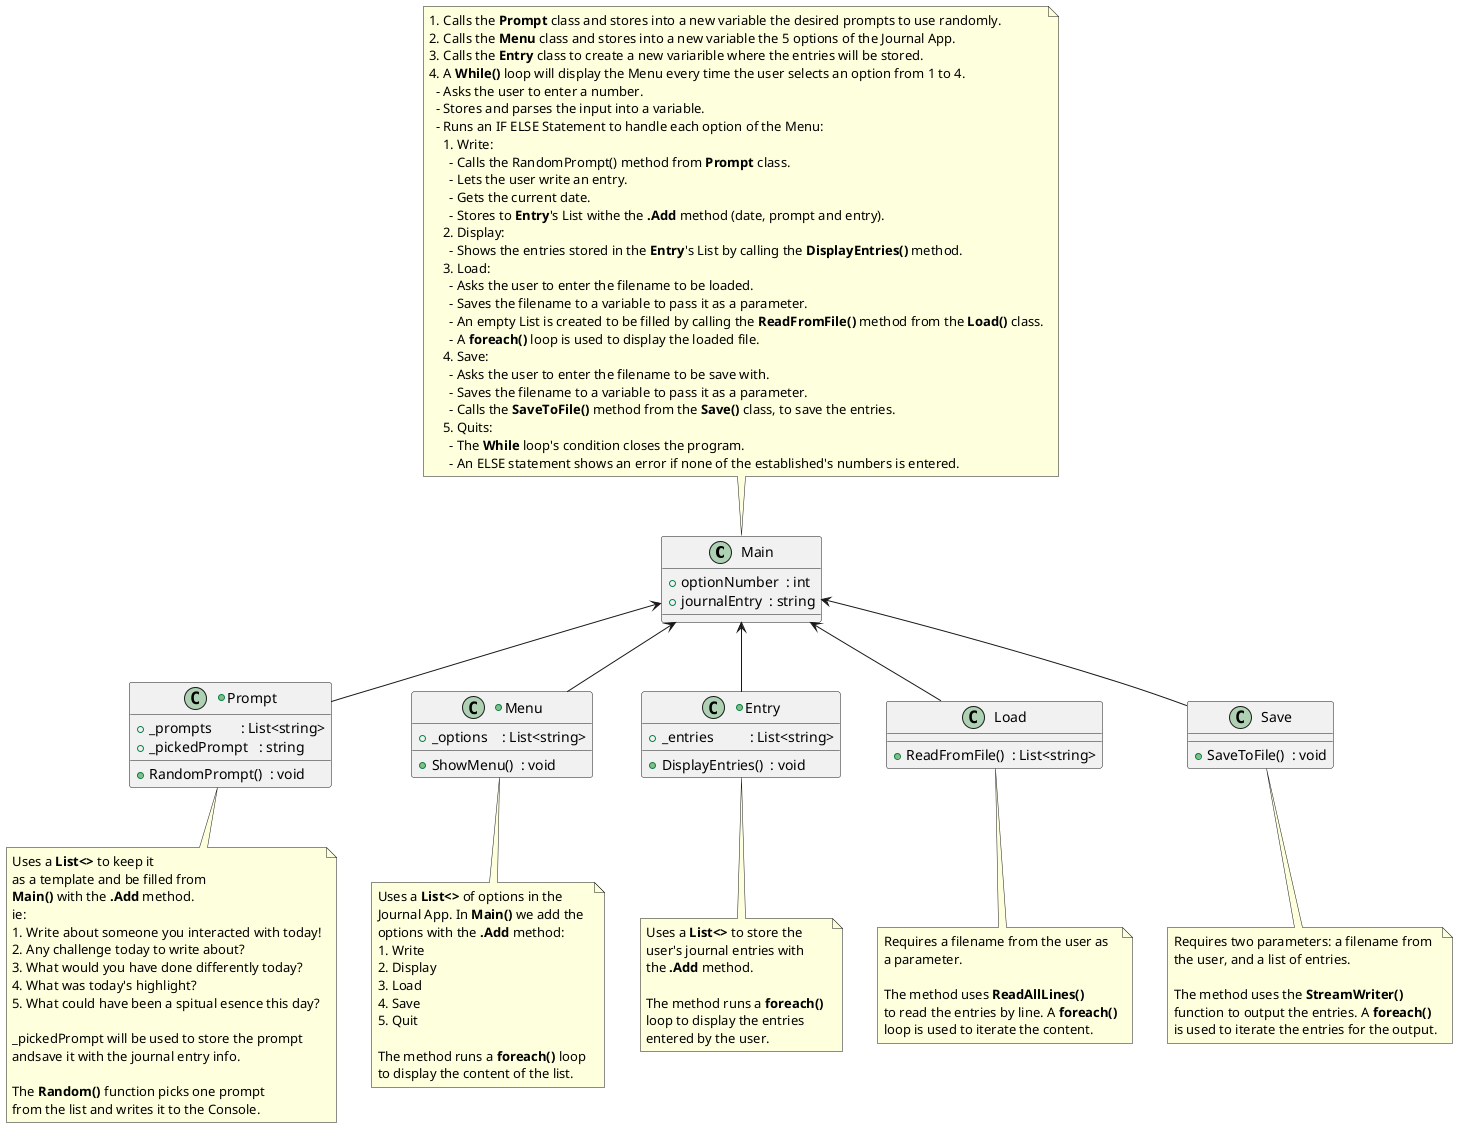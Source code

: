 @startuml Journal App

class Main {
  + optionNumber  : int
  + journalEntry  : string
}
note top of Main
  1. Calls the <b>Prompt</b> class and stores into a new variable the desired prompts to use randomly.
  2. Calls the <b>Menu</b> class and stores into a new variable the 5 options of the Journal App.
  3. Calls the <b>Entry</b> class to create a new variarible where the entries will be stored.
  4. A <b>While()</b> loop will display the Menu every time the user selects an option from 1 to 4.
    - Asks the user to enter a number.
    - Stores and parses the input into a variable.
    - Runs an IF ELSE Statement to handle each option of the Menu:
      1. Write:
        - Calls the RandomPrompt() method from <b>Prompt</b> class.
        - Lets the user write an entry.
        - Gets the current date.
        - Stores to <b>Entry</b>'s List withe the <b>.Add</b> method (date, prompt and entry).
      2. Display:
        - Shows the entries stored in the <b>Entry</b>'s List by calling the <b>DisplayEntries()</b> method.
      3. Load:
        - Asks the user to enter the filename to be loaded.
        - Saves the filename to a variable to pass it as a parameter.
        - An empty List is created to be filled by calling the <b>ReadFromFile()</b> method from the <b>Load()</b> class.
        - A <b>foreach()</b> loop is used to display the loaded file.
      4. Save:
        - Asks the user to enter the filename to be save with.
        - Saves the filename to a variable to pass it as a parameter.
        - Calls the <b>SaveToFile()</b> method from the <b>Save()</b> class, to save the entries.
      5. Quits:
        - The <b>While</b> loop's condition closes the program.
        - An ELSE statement shows an error if none of the established's numbers is entered.
end note

+class Prompt {
  + _prompts        : List<string>
  + _pickedPrompt   : string
  + RandomPrompt()  : void
}
note bottom of Prompt
  Uses a <b>List<></b> to keep it 
  as a template and be filled from 
  <b>Main()</b> with the <b>.Add</b> method.
  ie:
  1. Write about someone you interacted with today!
  2. Any challenge today to write about?
  3. What would you have done differently today?
  4. What was today's highlight?
  5. What could have been a spitual esence this day?

  _pickedPrompt will be used to store the prompt
  andsave it with the journal entry info.

  The <b>Random()</b> function picks one prompt 
  from the list and writes it to the Console.
end note

+class Menu {
  + _options    : List<string>
  + ShowMenu()  : void
}
note bottom of Menu
  Uses a <b>List<></b> of options in the 
  Journal App. In <b>Main()</b> we add the 
  options with the <b>.Add</b> method:
  1. Write
  2. Display
  3. Load
  4. Save
  5. Quit
  
  The method runs a <b>foreach()</b> loop 
  to display the content of the list.
end note

+class Entry {
  + _entries          : List<string>
  + DisplayEntries()  : void
}
note bottom of Entry
  Uses a <b>List<></b> to store the 
  user's journal entries with 
  the <b>.Add</b> method.
  
  The method runs a <b>foreach()</b> 
  loop to display the entries 
  entered by the user.
end note

class Load {
  + ReadFromFile()  : List<string>
}
note bottom of Load
  Requires a filename from the user as
  a parameter.
  
  The method uses <b>ReadAllLines()</b> 
  to read the entries by line. A <b>foreach()</b>
  loop is used to iterate the content.
end note

class Save {
  + SaveToFile()  : void
}
note bottom of Save
  Requires two parameters: a filename from 
  the user, and a list of entries.
  
  The method uses the <b>StreamWriter()</b> 
  function to output the entries. A <b>foreach()</b> 
  is used to iterate the entries for the output.
end note

Main <-- Prompt
Main <-- Menu
Main <-- Entry
Main <-- Save
Main <-- Load

@enduml